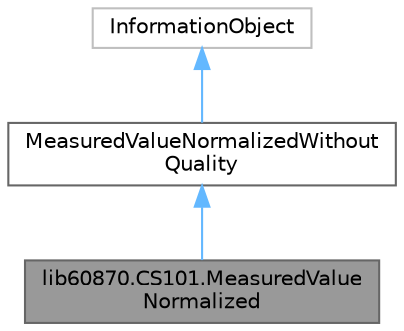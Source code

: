 digraph "lib60870.CS101.MeasuredValueNormalized"
{
 // LATEX_PDF_SIZE
  bgcolor="transparent";
  edge [fontname=Helvetica,fontsize=10,labelfontname=Helvetica,labelfontsize=10];
  node [fontname=Helvetica,fontsize=10,shape=box,height=0.2,width=0.4];
  Node1 [id="Node000001",label="lib60870.CS101.MeasuredValue\lNormalized",height=0.2,width=0.4,color="gray40", fillcolor="grey60", style="filled", fontcolor="black",tooltip="Measured value normalized information object (M_ME_NA_1)"];
  Node2 -> Node1 [id="edge1_Node000001_Node000002",dir="back",color="steelblue1",style="solid",tooltip=" "];
  Node2 [id="Node000002",label="MeasuredValueNormalizedWithout\lQuality",height=0.2,width=0.4,color="gray40", fillcolor="white", style="filled",URL="$classlib60870_1_1_c_s101_1_1_measured_value_normalized_without_quality.html",tooltip="Measured value normalized without quality information object (M_ME_ND_1)"];
  Node3 -> Node2 [id="edge2_Node000002_Node000003",dir="back",color="steelblue1",style="solid",tooltip=" "];
  Node3 [id="Node000003",label="InformationObject",height=0.2,width=0.4,color="grey75", fillcolor="white", style="filled",URL="$classlib60870_1_1_c_s101_1_1_information_object.html",tooltip=" "];
}

